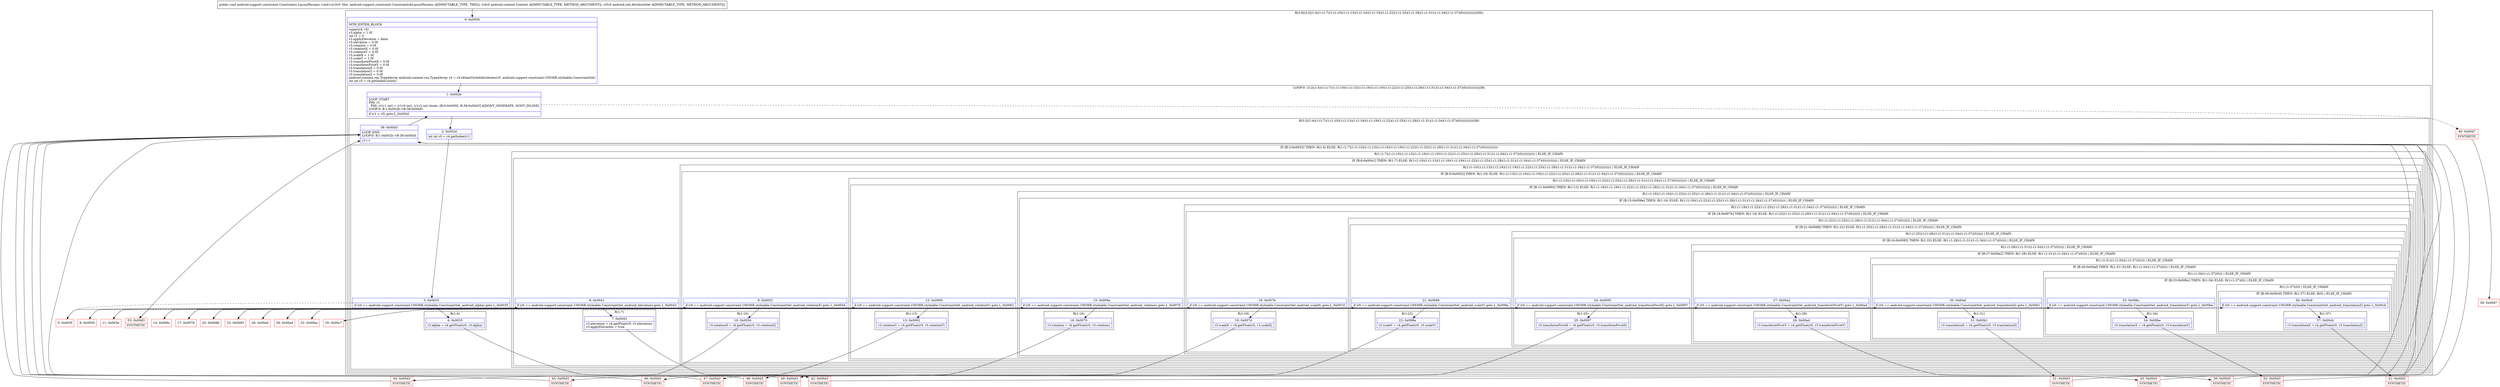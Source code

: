 digraph "CFG forandroid.support.constraint.Constraints.LayoutParams.\<init\>(Landroid\/content\/Context;Landroid\/util\/AttributeSet;)V" {
subgraph cluster_Region_1921435951 {
label = "R(2:0|(3:2|(1:4)(1:(1:7)(1:(1:10)(1:(1:13)(1:(1:16)(1:(1:19)(1:(1:22)(1:(1:25)(1:(1:28)(1:(1:31)(1:(1:34)(1:(1:37)(0))))))))))))|38))";
node [shape=record,color=blue];
Node_0 [shape=record,label="{0\:\ 0x0000|MTH_ENTER_BLOCK\l|super(r4, r5)\lr3.alpha = 1.0f\lint r1 = 0\lr3.applyElevation = false\lr3.elevation = 0.0f\lr3.rotation = 0.0f\lr3.rotationX = 0.0f\lr3.rotationY = 0.0f\lr3.scaleX = 1.0f\lr3.scaleY = 1.0f\lr3.transformPivotX = 0.0f\lr3.transformPivotY = 0.0f\lr3.translationX = 0.0f\lr3.translationY = 0.0f\lr3.translationZ = 0.0f\landroid.content.res.TypedArray android.content.res.TypedArray r4 = r4.obtainStyledAttributes(r5, android.support.constraint.C0036R.styleable.ConstraintSet)\lint int r5 = r4.getIndexCount()\l}"];
subgraph cluster_LoopRegion_294368661 {
label = "LOOP:0: (3:2|(1:4)(1:(1:7)(1:(1:10)(1:(1:13)(1:(1:16)(1:(1:19)(1:(1:22)(1:(1:25)(1:(1:28)(1:(1:31)(1:(1:34)(1:(1:37)(0))))))))))))|38)";
node [shape=record,color=blue];
Node_1 [shape=record,label="{1\:\ 0x002b|LOOP_START\lPHI: r1 \l  PHI: (r1v1 int) = (r1v0 int), (r1v2 int) binds: [B:0:0x0000, B:38:0x00d3] A[DONT_GENERATE, DONT_INLINE]\lLOOP:0: B:1:0x002b\-\>B:38:0x00d3\l|if (r1 \< r5) goto L_0x002d\l}"];
subgraph cluster_Region_1891626518 {
label = "R(3:2|(1:4)(1:(1:7)(1:(1:10)(1:(1:13)(1:(1:16)(1:(1:19)(1:(1:22)(1:(1:25)(1:(1:28)(1:(1:31)(1:(1:34)(1:(1:37)(0))))))))))))|38)";
node [shape=record,color=blue];
Node_2 [shape=record,label="{2\:\ 0x002d|int int r0 = r4.getIndex(r1)\l}"];
subgraph cluster_IfRegion_2008638815 {
label = "IF [B:3:0x0033] THEN: R(1:4) ELSE: R(1:(1:7)(1:(1:10)(1:(1:13)(1:(1:16)(1:(1:19)(1:(1:22)(1:(1:25)(1:(1:28)(1:(1:31)(1:(1:34)(1:(1:37)(0))))))))))))";
node [shape=record,color=blue];
Node_3 [shape=record,label="{3\:\ 0x0033|if (r0 == android.support.constraint.C0036R.styleable.ConstraintSet_android_alpha) goto L_0x0035\l}"];
subgraph cluster_Region_294747665 {
label = "R(1:4)";
node [shape=record,color=blue];
Node_4 [shape=record,label="{4\:\ 0x0035|r3.alpha = r4.getFloat(r0, r3.alpha)\l}"];
}
subgraph cluster_Region_1084396215 {
label = "R(1:(1:7)(1:(1:10)(1:(1:13)(1:(1:16)(1:(1:19)(1:(1:22)(1:(1:25)(1:(1:28)(1:(1:31)(1:(1:34)(1:(1:37)(0)))))))))))) | ELSE_IF_CHAIN\l";
node [shape=record,color=blue];
subgraph cluster_IfRegion_857133521 {
label = "IF [B:6:0x0041] THEN: R(1:7) ELSE: R(1:(1:10)(1:(1:13)(1:(1:16)(1:(1:19)(1:(1:22)(1:(1:25)(1:(1:28)(1:(1:31)(1:(1:34)(1:(1:37)(0))))))))))) | ELSE_IF_CHAIN\l";
node [shape=record,color=blue];
Node_6 [shape=record,label="{6\:\ 0x0041|if (r0 == android.support.constraint.C0036R.styleable.ConstraintSet_android_elevation) goto L_0x0043\l}"];
subgraph cluster_Region_1436156605 {
label = "R(1:7)";
node [shape=record,color=blue];
Node_7 [shape=record,label="{7\:\ 0x0043|r3.elevation = r4.getFloat(r0, r3.elevation)\lr3.applyElevation = true\l}"];
}
subgraph cluster_Region_1104560015 {
label = "R(1:(1:10)(1:(1:13)(1:(1:16)(1:(1:19)(1:(1:22)(1:(1:25)(1:(1:28)(1:(1:31)(1:(1:34)(1:(1:37)(0))))))))))) | ELSE_IF_CHAIN\l";
node [shape=record,color=blue];
subgraph cluster_IfRegion_641208551 {
label = "IF [B:9:0x0052] THEN: R(1:10) ELSE: R(1:(1:13)(1:(1:16)(1:(1:19)(1:(1:22)(1:(1:25)(1:(1:28)(1:(1:31)(1:(1:34)(1:(1:37)(0)))))))))) | ELSE_IF_CHAIN\l";
node [shape=record,color=blue];
Node_9 [shape=record,label="{9\:\ 0x0052|if (r0 == android.support.constraint.C0036R.styleable.ConstraintSet_android_rotationX) goto L_0x0054\l}"];
subgraph cluster_Region_435233414 {
label = "R(1:10)";
node [shape=record,color=blue];
Node_10 [shape=record,label="{10\:\ 0x0054|r3.rotationX = r4.getFloat(r0, r3.rotationX)\l}"];
}
subgraph cluster_Region_1090363131 {
label = "R(1:(1:13)(1:(1:16)(1:(1:19)(1:(1:22)(1:(1:25)(1:(1:28)(1:(1:31)(1:(1:34)(1:(1:37)(0)))))))))) | ELSE_IF_CHAIN\l";
node [shape=record,color=blue];
subgraph cluster_IfRegion_470991900 {
label = "IF [B:12:0x0060] THEN: R(1:13) ELSE: R(1:(1:16)(1:(1:19)(1:(1:22)(1:(1:25)(1:(1:28)(1:(1:31)(1:(1:34)(1:(1:37)(0))))))))) | ELSE_IF_CHAIN\l";
node [shape=record,color=blue];
Node_12 [shape=record,label="{12\:\ 0x0060|if (r0 == android.support.constraint.C0036R.styleable.ConstraintSet_android_rotationY) goto L_0x0062\l}"];
subgraph cluster_Region_372351216 {
label = "R(1:13)";
node [shape=record,color=blue];
Node_13 [shape=record,label="{13\:\ 0x0062|r3.rotationY = r4.getFloat(r0, r3.rotationY)\l}"];
}
subgraph cluster_Region_308069951 {
label = "R(1:(1:16)(1:(1:19)(1:(1:22)(1:(1:25)(1:(1:28)(1:(1:31)(1:(1:34)(1:(1:37)(0))))))))) | ELSE_IF_CHAIN\l";
node [shape=record,color=blue];
subgraph cluster_IfRegion_540924252 {
label = "IF [B:15:0x006e] THEN: R(1:16) ELSE: R(1:(1:19)(1:(1:22)(1:(1:25)(1:(1:28)(1:(1:31)(1:(1:34)(1:(1:37)(0)))))))) | ELSE_IF_CHAIN\l";
node [shape=record,color=blue];
Node_15 [shape=record,label="{15\:\ 0x006e|if (r0 == android.support.constraint.C0036R.styleable.ConstraintSet_android_rotation) goto L_0x0070\l}"];
subgraph cluster_Region_214574545 {
label = "R(1:16)";
node [shape=record,color=blue];
Node_16 [shape=record,label="{16\:\ 0x0070|r3.rotation = r4.getFloat(r0, r3.rotation)\l}"];
}
subgraph cluster_Region_1186978281 {
label = "R(1:(1:19)(1:(1:22)(1:(1:25)(1:(1:28)(1:(1:31)(1:(1:34)(1:(1:37)(0)))))))) | ELSE_IF_CHAIN\l";
node [shape=record,color=blue];
subgraph cluster_IfRegion_622861523 {
label = "IF [B:18:0x007b] THEN: R(1:19) ELSE: R(1:(1:22)(1:(1:25)(1:(1:28)(1:(1:31)(1:(1:34)(1:(1:37)(0))))))) | ELSE_IF_CHAIN\l";
node [shape=record,color=blue];
Node_18 [shape=record,label="{18\:\ 0x007b|if (r0 == android.support.constraint.C0036R.styleable.ConstraintSet_android_scaleX) goto L_0x007d\l}"];
subgraph cluster_Region_155205919 {
label = "R(1:19)";
node [shape=record,color=blue];
Node_19 [shape=record,label="{19\:\ 0x007d|r3.scaleX = r4.getFloat(r0, r3.scaleX)\l}"];
}
subgraph cluster_Region_921021686 {
label = "R(1:(1:22)(1:(1:25)(1:(1:28)(1:(1:31)(1:(1:34)(1:(1:37)(0))))))) | ELSE_IF_CHAIN\l";
node [shape=record,color=blue];
subgraph cluster_IfRegion_1132044216 {
label = "IF [B:21:0x0088] THEN: R(1:22) ELSE: R(1:(1:25)(1:(1:28)(1:(1:31)(1:(1:34)(1:(1:37)(0)))))) | ELSE_IF_CHAIN\l";
node [shape=record,color=blue];
Node_21 [shape=record,label="{21\:\ 0x0088|if (r0 == android.support.constraint.C0036R.styleable.ConstraintSet_android_scaleY) goto L_0x008a\l}"];
subgraph cluster_Region_431339427 {
label = "R(1:22)";
node [shape=record,color=blue];
Node_22 [shape=record,label="{22\:\ 0x008a|r3.scaleY = r4.getFloat(r0, r3.scaleY)\l}"];
}
subgraph cluster_Region_449050263 {
label = "R(1:(1:25)(1:(1:28)(1:(1:31)(1:(1:34)(1:(1:37)(0)))))) | ELSE_IF_CHAIN\l";
node [shape=record,color=blue];
subgraph cluster_IfRegion_1229029871 {
label = "IF [B:24:0x0095] THEN: R(1:25) ELSE: R(1:(1:28)(1:(1:31)(1:(1:34)(1:(1:37)(0))))) | ELSE_IF_CHAIN\l";
node [shape=record,color=blue];
Node_24 [shape=record,label="{24\:\ 0x0095|if (r0 == android.support.constraint.C0036R.styleable.ConstraintSet_android_transformPivotX) goto L_0x0097\l}"];
subgraph cluster_Region_43557445 {
label = "R(1:25)";
node [shape=record,color=blue];
Node_25 [shape=record,label="{25\:\ 0x0097|r3.transformPivotX = r4.getFloat(r0, r3.transformPivotX)\l}"];
}
subgraph cluster_Region_1851438798 {
label = "R(1:(1:28)(1:(1:31)(1:(1:34)(1:(1:37)(0))))) | ELSE_IF_CHAIN\l";
node [shape=record,color=blue];
subgraph cluster_IfRegion_125322914 {
label = "IF [B:27:0x00a2] THEN: R(1:28) ELSE: R(1:(1:31)(1:(1:34)(1:(1:37)(0)))) | ELSE_IF_CHAIN\l";
node [shape=record,color=blue];
Node_27 [shape=record,label="{27\:\ 0x00a2|if (r0 == android.support.constraint.C0036R.styleable.ConstraintSet_android_transformPivotY) goto L_0x00a4\l}"];
subgraph cluster_Region_1596058474 {
label = "R(1:28)";
node [shape=record,color=blue];
Node_28 [shape=record,label="{28\:\ 0x00a4|r3.transformPivotY = r4.getFloat(r0, r3.transformPivotY)\l}"];
}
subgraph cluster_Region_1444043389 {
label = "R(1:(1:31)(1:(1:34)(1:(1:37)(0)))) | ELSE_IF_CHAIN\l";
node [shape=record,color=blue];
subgraph cluster_IfRegion_572199962 {
label = "IF [B:30:0x00af] THEN: R(1:31) ELSE: R(1:(1:34)(1:(1:37)(0))) | ELSE_IF_CHAIN\l";
node [shape=record,color=blue];
Node_30 [shape=record,label="{30\:\ 0x00af|if (r0 == android.support.constraint.C0036R.styleable.ConstraintSet_android_translationX) goto L_0x00b1\l}"];
subgraph cluster_Region_1415713064 {
label = "R(1:31)";
node [shape=record,color=blue];
Node_31 [shape=record,label="{31\:\ 0x00b1|r3.translationX = r4.getFloat(r0, r3.translationX)\l}"];
}
subgraph cluster_Region_1292619349 {
label = "R(1:(1:34)(1:(1:37)(0))) | ELSE_IF_CHAIN\l";
node [shape=record,color=blue];
subgraph cluster_IfRegion_756075454 {
label = "IF [B:33:0x00bc] THEN: R(1:34) ELSE: R(1:(1:37)(0)) | ELSE_IF_CHAIN\l";
node [shape=record,color=blue];
Node_33 [shape=record,label="{33\:\ 0x00bc|if (r0 == android.support.constraint.C0036R.styleable.ConstraintSet_android_translationY) goto L_0x00be\l}"];
subgraph cluster_Region_1625210024 {
label = "R(1:34)";
node [shape=record,color=blue];
Node_34 [shape=record,label="{34\:\ 0x00be|r3.translationY = r4.getFloat(r0, r3.translationY)\l}"];
}
subgraph cluster_Region_1224338989 {
label = "R(1:(1:37)(0)) | ELSE_IF_CHAIN\l";
node [shape=record,color=blue];
subgraph cluster_IfRegion_1746626826 {
label = "IF [B:36:0x00c9] THEN: R(1:37) ELSE: R(0) | ELSE_IF_CHAIN\l";
node [shape=record,color=blue];
Node_36 [shape=record,label="{36\:\ 0x00c9|if (r0 == android.support.constraint.C0036R.styleable.ConstraintSet_android_translationZ) goto L_0x00cb\l}"];
subgraph cluster_Region_663986300 {
label = "R(1:37)";
node [shape=record,color=blue];
Node_37 [shape=record,label="{37\:\ 0x00cb|r3.translationX = r4.getFloat(r0, r3.translationZ)\l}"];
}
subgraph cluster_Region_1940835642 {
label = "R(0)";
node [shape=record,color=blue];
}
}
}
}
}
}
}
}
}
}
}
}
}
}
}
}
}
}
}
}
}
}
}
}
Node_38 [shape=record,label="{38\:\ 0x00d3|LOOP_END\lLOOP:0: B:1:0x002b\-\>B:38:0x00d3\l|r1++\l}"];
}
}
}
Node_5 [shape=record,color=red,label="{5\:\ 0x003f}"];
Node_8 [shape=record,color=red,label="{8\:\ 0x0050}"];
Node_11 [shape=record,color=red,label="{11\:\ 0x005e}"];
Node_14 [shape=record,color=red,label="{14\:\ 0x006c}"];
Node_17 [shape=record,color=red,label="{17\:\ 0x0079}"];
Node_20 [shape=record,color=red,label="{20\:\ 0x0086}"];
Node_23 [shape=record,color=red,label="{23\:\ 0x0093}"];
Node_26 [shape=record,color=red,label="{26\:\ 0x00a0}"];
Node_29 [shape=record,color=red,label="{29\:\ 0x00ad}"];
Node_32 [shape=record,color=red,label="{32\:\ 0x00ba}"];
Node_35 [shape=record,color=red,label="{35\:\ 0x00c7}"];
Node_39 [shape=record,color=red,label="{39\:\ 0x00d7}"];
Node_40 [shape=record,color=red,label="{40\:\ 0x00d7|SYNTHETIC\l}"];
Node_41 [shape=record,color=red,label="{41\:\ 0x00d3|SYNTHETIC\l}"];
Node_42 [shape=record,color=red,label="{42\:\ 0x00d3|SYNTHETIC\l}"];
Node_43 [shape=record,color=red,label="{43\:\ 0x00d3|SYNTHETIC\l}"];
Node_44 [shape=record,color=red,label="{44\:\ 0x00d3|SYNTHETIC\l}"];
Node_45 [shape=record,color=red,label="{45\:\ 0x00d3|SYNTHETIC\l}"];
Node_46 [shape=record,color=red,label="{46\:\ 0x00d3|SYNTHETIC\l}"];
Node_47 [shape=record,color=red,label="{47\:\ 0x00d3|SYNTHETIC\l}"];
Node_48 [shape=record,color=red,label="{48\:\ 0x00d3|SYNTHETIC\l}"];
Node_49 [shape=record,color=red,label="{49\:\ 0x00d3|SYNTHETIC\l}"];
Node_50 [shape=record,color=red,label="{50\:\ 0x00d3|SYNTHETIC\l}"];
Node_51 [shape=record,color=red,label="{51\:\ 0x00d3|SYNTHETIC\l}"];
Node_52 [shape=record,color=red,label="{52\:\ 0x00d3|SYNTHETIC\l}"];
Node_53 [shape=record,color=red,label="{53\:\ 0x00d3|SYNTHETIC\l}"];
MethodNode[shape=record,label="{public void android.support.constraint.Constraints.LayoutParams.\<init\>((r3v0 'this' android.support.constraint.Constraints$LayoutParams A[IMMUTABLE_TYPE, THIS]), (r4v0 android.content.Context A[IMMUTABLE_TYPE, METHOD_ARGUMENT]), (r5v0 android.util.AttributeSet A[IMMUTABLE_TYPE, METHOD_ARGUMENT])) }"];
MethodNode -> Node_0;
Node_0 -> Node_1;
Node_1 -> Node_2;
Node_1 -> Node_40[style=dashed];
Node_2 -> Node_3;
Node_3 -> Node_4;
Node_3 -> Node_5[style=dashed];
Node_4 -> Node_42;
Node_6 -> Node_7;
Node_6 -> Node_8[style=dashed];
Node_7 -> Node_43;
Node_9 -> Node_10;
Node_9 -> Node_11[style=dashed];
Node_10 -> Node_44;
Node_12 -> Node_13;
Node_12 -> Node_14[style=dashed];
Node_13 -> Node_45;
Node_15 -> Node_16;
Node_15 -> Node_17[style=dashed];
Node_16 -> Node_46;
Node_18 -> Node_19;
Node_18 -> Node_20[style=dashed];
Node_19 -> Node_47;
Node_21 -> Node_22;
Node_21 -> Node_23[style=dashed];
Node_22 -> Node_48;
Node_24 -> Node_25;
Node_24 -> Node_26[style=dashed];
Node_25 -> Node_49;
Node_27 -> Node_28;
Node_27 -> Node_29[style=dashed];
Node_28 -> Node_50;
Node_30 -> Node_31;
Node_30 -> Node_32[style=dashed];
Node_31 -> Node_51;
Node_33 -> Node_34;
Node_33 -> Node_35[style=dashed];
Node_34 -> Node_52;
Node_36 -> Node_37;
Node_36 -> Node_53[style=dashed];
Node_37 -> Node_41;
Node_38 -> Node_1;
Node_5 -> Node_6;
Node_8 -> Node_9;
Node_11 -> Node_12;
Node_14 -> Node_15;
Node_17 -> Node_18;
Node_20 -> Node_21;
Node_23 -> Node_24;
Node_26 -> Node_27;
Node_29 -> Node_30;
Node_32 -> Node_33;
Node_35 -> Node_36;
Node_40 -> Node_39;
Node_41 -> Node_38;
Node_42 -> Node_38;
Node_43 -> Node_38;
Node_44 -> Node_38;
Node_45 -> Node_38;
Node_46 -> Node_38;
Node_47 -> Node_38;
Node_48 -> Node_38;
Node_49 -> Node_38;
Node_50 -> Node_38;
Node_51 -> Node_38;
Node_52 -> Node_38;
Node_53 -> Node_38;
}

